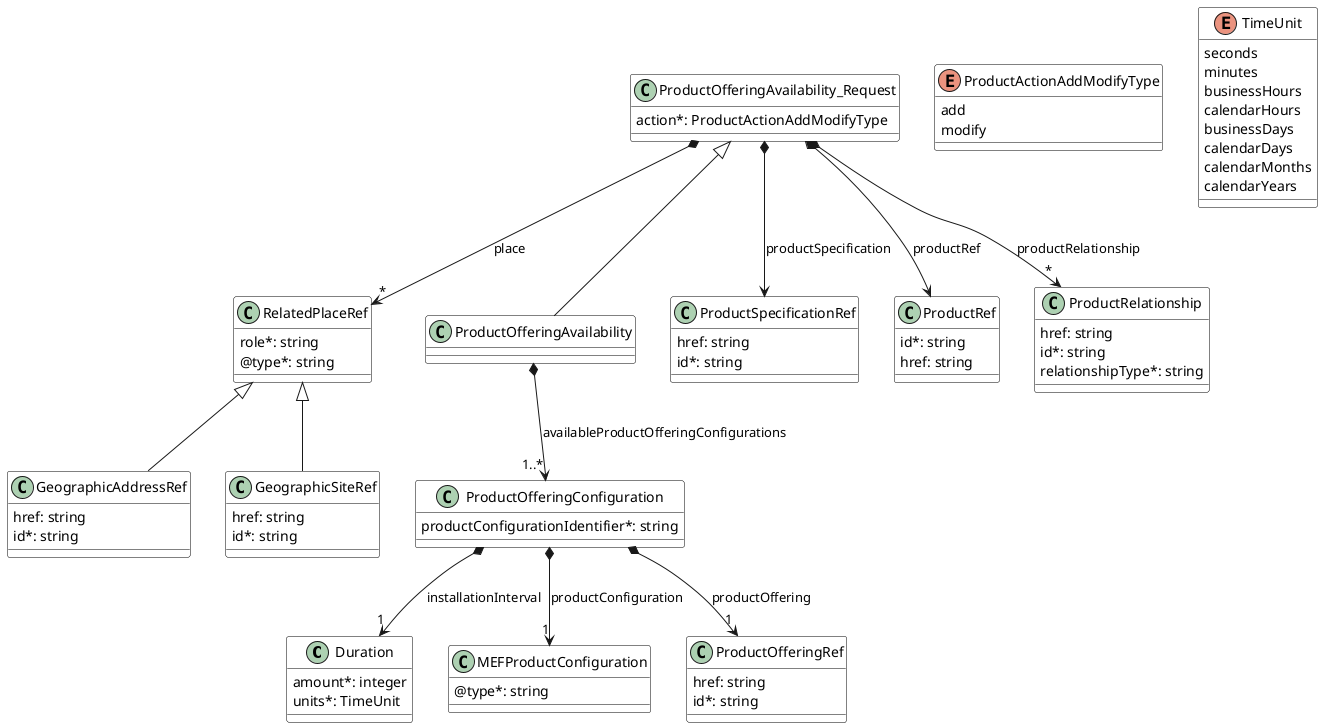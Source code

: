@startuml
skinparam {
    ClassBackgroundColor White
    ClassBorderColor Black
}

class Duration {

    amount*: integer
    units*: TimeUnit
}




class GeographicAddressRef {

    href: string
    id*: string
}
RelatedPlaceRef <|-- GeographicAddressRef



class GeographicSiteRef {

    href: string
    id*: string
}
RelatedPlaceRef <|-- GeographicSiteRef




class MEFProductConfiguration {

    @type*: string
}



enum ProductActionAddModifyType {

    add
    modify
}
class ProductOfferingAvailability {

}
ProductOfferingAvailability_Request <|-- ProductOfferingAvailability

ProductOfferingAvailability *-->"1..*" ProductOfferingConfiguration : availableProductOfferingConfigurations


class ProductOfferingAvailability_Request {

    action*: ProductActionAddModifyType
}

ProductOfferingAvailability_Request *--> ProductSpecificationRef : productSpecification
ProductOfferingAvailability_Request *--> ProductRef : productRef
ProductOfferingAvailability_Request *-->"*" ProductRelationship : productRelationship
ProductOfferingAvailability_Request *-->"*" RelatedPlaceRef : place


class ProductOfferingConfiguration {

    productConfigurationIdentifier*: string
}

ProductOfferingConfiguration *-->"1" ProductOfferingRef : productOffering
ProductOfferingConfiguration *-->"1" MEFProductConfiguration : productConfiguration
ProductOfferingConfiguration *-->"1" Duration : installationInterval


class ProductOfferingRef {

    href: string
    id*: string
}



class ProductRef {

    id*: string
    href: string
}



class ProductRelationship {

    href: string
    id*: string
    relationshipType*: string
}



class ProductSpecificationRef {

    href: string
    id*: string
}



class RelatedPlaceRef {

    role*: string
    @type*: string
}



enum TimeUnit {

    seconds
    minutes
    businessHours
    calendarHours
    businessDays
    calendarDays
    calendarMonths
    calendarYears
}
@enduml
